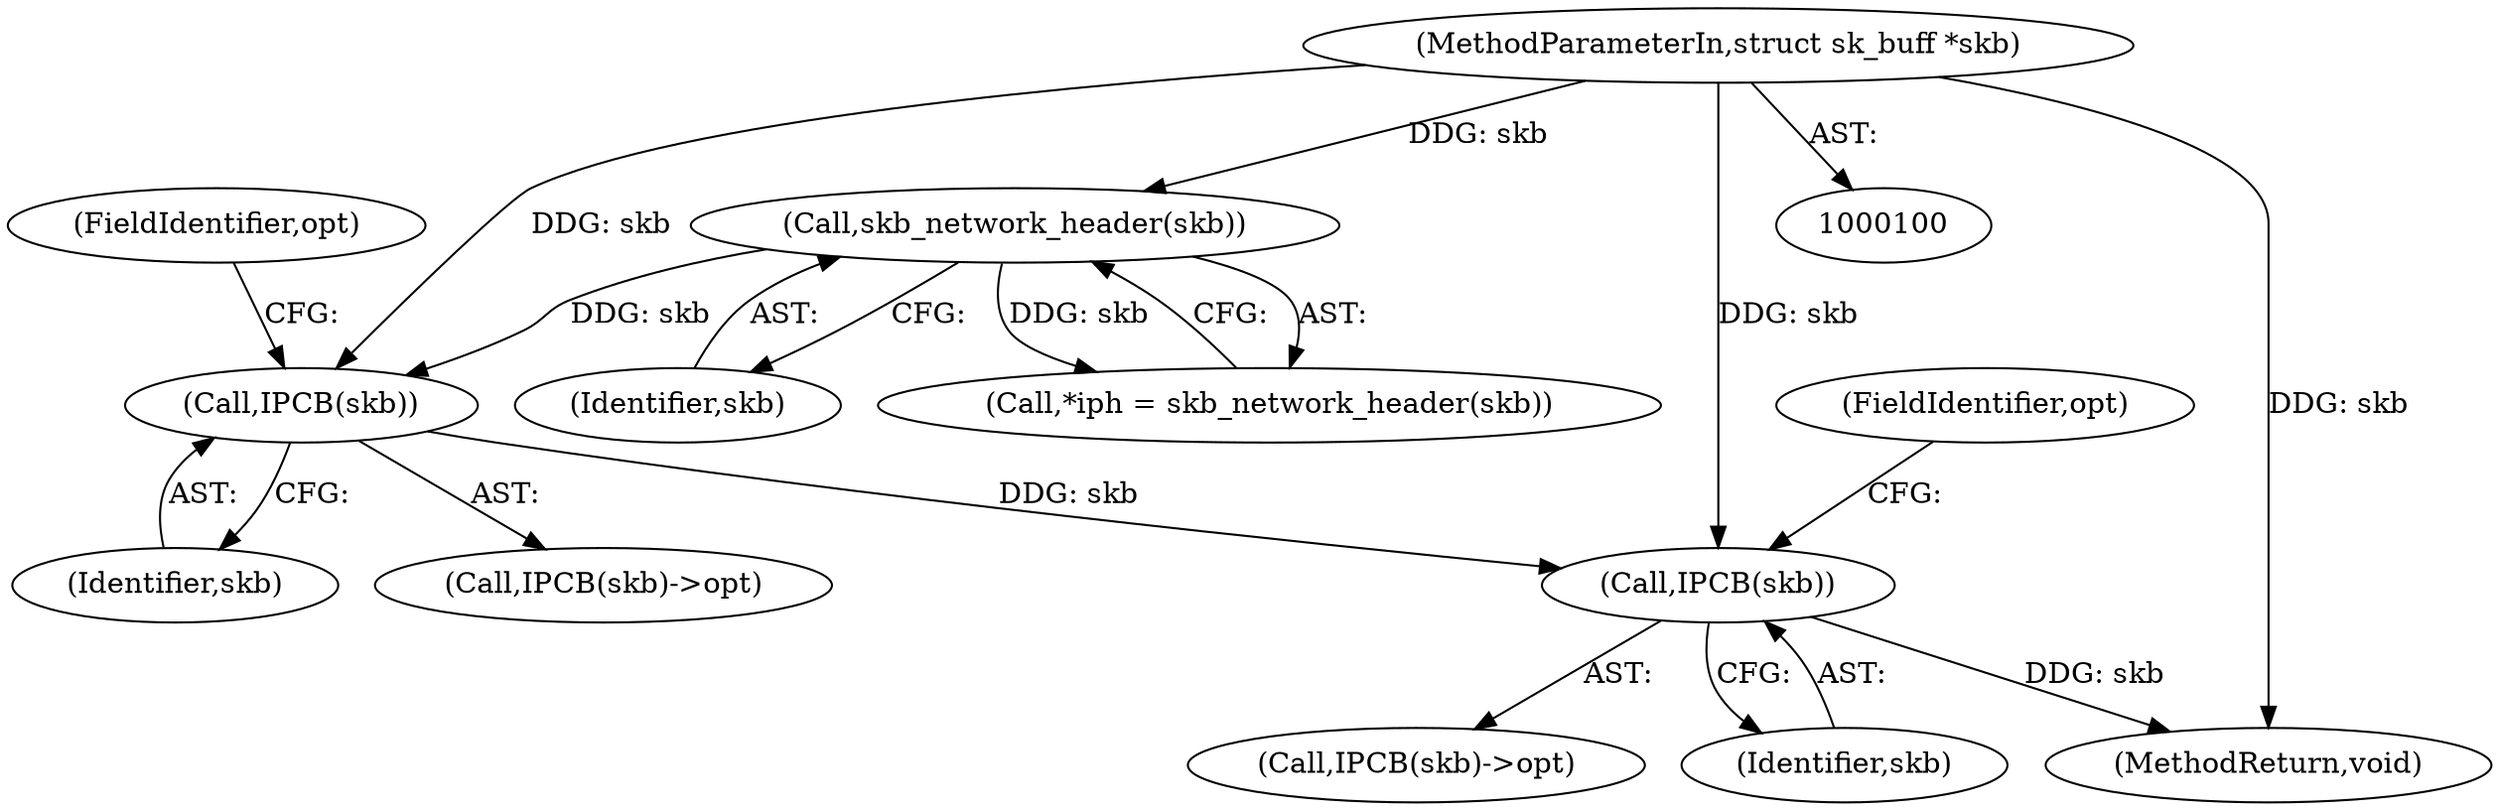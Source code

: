 digraph "0_linux_f6d8bd051c391c1c0458a30b2a7abcd939329259_15@pointer" {
"1000115" [label="(Call,IPCB(skb))"];
"1000110" [label="(Call,skb_network_header(skb))"];
"1000101" [label="(MethodParameterIn,struct sk_buff *skb)"];
"1000136" [label="(Call,IPCB(skb))"];
"1000136" [label="(Call,IPCB(skb))"];
"1000117" [label="(FieldIdentifier,opt)"];
"1000137" [label="(Identifier,skb)"];
"1000110" [label="(Call,skb_network_header(skb))"];
"1000108" [label="(Call,*iph = skb_network_header(skb))"];
"1000115" [label="(Call,IPCB(skb))"];
"1000116" [label="(Identifier,skb)"];
"1000135" [label="(Call,IPCB(skb)->opt)"];
"1000316" [label="(MethodReturn,void)"];
"1000111" [label="(Identifier,skb)"];
"1000138" [label="(FieldIdentifier,opt)"];
"1000101" [label="(MethodParameterIn,struct sk_buff *skb)"];
"1000114" [label="(Call,IPCB(skb)->opt)"];
"1000115" -> "1000114"  [label="AST: "];
"1000115" -> "1000116"  [label="CFG: "];
"1000116" -> "1000115"  [label="AST: "];
"1000117" -> "1000115"  [label="CFG: "];
"1000110" -> "1000115"  [label="DDG: skb"];
"1000101" -> "1000115"  [label="DDG: skb"];
"1000115" -> "1000136"  [label="DDG: skb"];
"1000110" -> "1000108"  [label="AST: "];
"1000110" -> "1000111"  [label="CFG: "];
"1000111" -> "1000110"  [label="AST: "];
"1000108" -> "1000110"  [label="CFG: "];
"1000110" -> "1000108"  [label="DDG: skb"];
"1000101" -> "1000110"  [label="DDG: skb"];
"1000101" -> "1000100"  [label="AST: "];
"1000101" -> "1000316"  [label="DDG: skb"];
"1000101" -> "1000136"  [label="DDG: skb"];
"1000136" -> "1000135"  [label="AST: "];
"1000136" -> "1000137"  [label="CFG: "];
"1000137" -> "1000136"  [label="AST: "];
"1000138" -> "1000136"  [label="CFG: "];
"1000136" -> "1000316"  [label="DDG: skb"];
}
